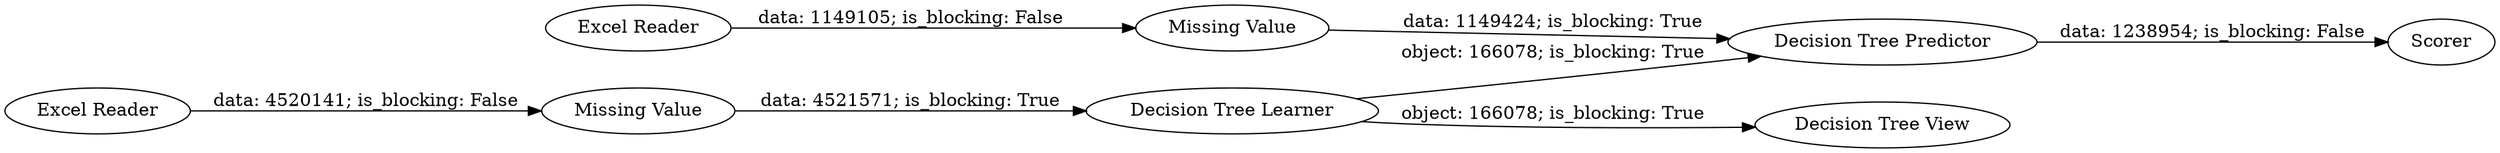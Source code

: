 digraph {
	"-5513996111272150989_4" [label="Decision Tree View"]
	"-5513996111272150989_5" [label="Decision Tree Predictor"]
	"-5513996111272150989_7" [label="Missing Value"]
	"-5513996111272150989_3" [label="Decision Tree Learner"]
	"-5513996111272150989_2" [label="Missing Value"]
	"-5513996111272150989_6" [label="Excel Reader"]
	"-5513996111272150989_1" [label="Excel Reader"]
	"-5513996111272150989_8" [label=Scorer]
	"-5513996111272150989_5" -> "-5513996111272150989_8" [label="data: 1238954; is_blocking: False"]
	"-5513996111272150989_1" -> "-5513996111272150989_2" [label="data: 4520141; is_blocking: False"]
	"-5513996111272150989_7" -> "-5513996111272150989_5" [label="data: 1149424; is_blocking: True"]
	"-5513996111272150989_3" -> "-5513996111272150989_5" [label="object: 166078; is_blocking: True"]
	"-5513996111272150989_2" -> "-5513996111272150989_3" [label="data: 4521571; is_blocking: True"]
	"-5513996111272150989_3" -> "-5513996111272150989_4" [label="object: 166078; is_blocking: True"]
	"-5513996111272150989_6" -> "-5513996111272150989_7" [label="data: 1149105; is_blocking: False"]
	rankdir=LR
}

